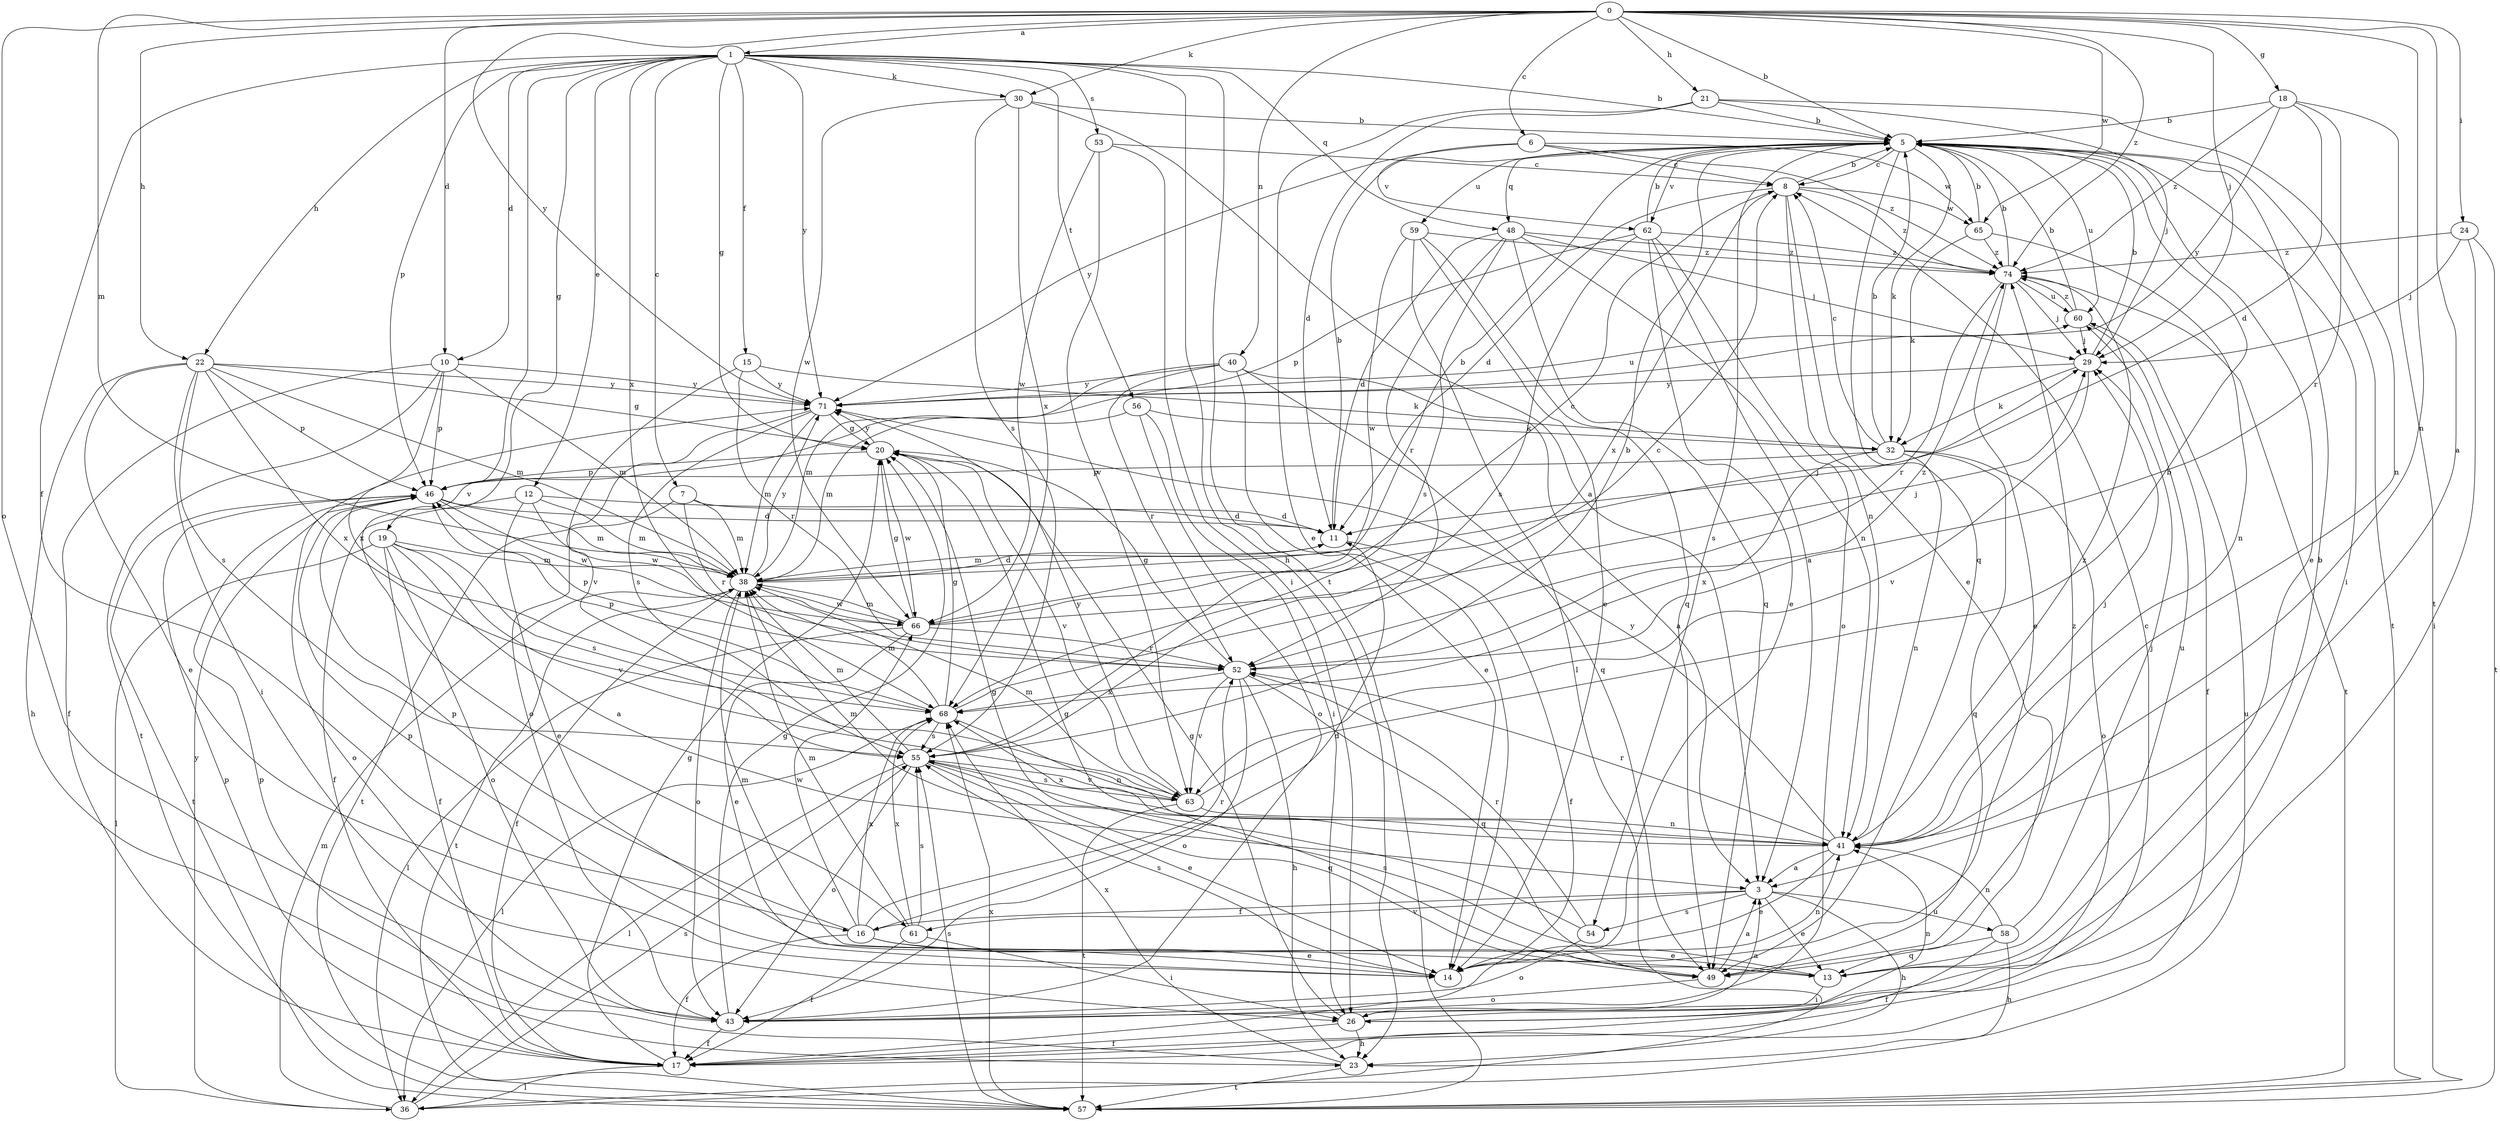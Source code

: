 strict digraph  {
0;
1;
3;
5;
6;
7;
8;
10;
11;
12;
13;
14;
15;
16;
17;
18;
19;
20;
21;
22;
23;
24;
26;
29;
30;
32;
36;
38;
40;
41;
43;
46;
48;
49;
52;
53;
54;
55;
56;
57;
58;
59;
60;
61;
62;
63;
65;
66;
68;
71;
74;
0 -> 1  [label=a];
0 -> 3  [label=a];
0 -> 5  [label=b];
0 -> 6  [label=c];
0 -> 10  [label=d];
0 -> 18  [label=g];
0 -> 21  [label=h];
0 -> 22  [label=h];
0 -> 24  [label=i];
0 -> 29  [label=j];
0 -> 30  [label=k];
0 -> 38  [label=m];
0 -> 40  [label=n];
0 -> 41  [label=n];
0 -> 43  [label=o];
0 -> 65  [label=w];
0 -> 71  [label=y];
0 -> 74  [label=z];
1 -> 5  [label=b];
1 -> 7  [label=c];
1 -> 10  [label=d];
1 -> 12  [label=e];
1 -> 15  [label=f];
1 -> 16  [label=f];
1 -> 19  [label=g];
1 -> 20  [label=g];
1 -> 22  [label=h];
1 -> 23  [label=h];
1 -> 30  [label=k];
1 -> 46  [label=p];
1 -> 48  [label=q];
1 -> 53  [label=s];
1 -> 56  [label=t];
1 -> 57  [label=t];
1 -> 61  [label=v];
1 -> 68  [label=x];
1 -> 71  [label=y];
3 -> 13  [label=e];
3 -> 16  [label=f];
3 -> 23  [label=h];
3 -> 54  [label=s];
3 -> 58  [label=u];
3 -> 61  [label=v];
5 -> 8  [label=c];
5 -> 13  [label=e];
5 -> 26  [label=i];
5 -> 32  [label=k];
5 -> 48  [label=q];
5 -> 49  [label=q];
5 -> 54  [label=s];
5 -> 57  [label=t];
5 -> 59  [label=u];
5 -> 60  [label=u];
5 -> 62  [label=v];
6 -> 8  [label=c];
6 -> 62  [label=v];
6 -> 65  [label=w];
6 -> 71  [label=y];
6 -> 74  [label=z];
7 -> 11  [label=d];
7 -> 38  [label=m];
7 -> 52  [label=r];
7 -> 57  [label=t];
8 -> 5  [label=b];
8 -> 11  [label=d];
8 -> 13  [label=e];
8 -> 41  [label=n];
8 -> 65  [label=w];
8 -> 68  [label=x];
8 -> 74  [label=z];
10 -> 17  [label=f];
10 -> 38  [label=m];
10 -> 46  [label=p];
10 -> 57  [label=t];
10 -> 68  [label=x];
10 -> 71  [label=y];
11 -> 5  [label=b];
11 -> 17  [label=f];
11 -> 38  [label=m];
12 -> 11  [label=d];
12 -> 13  [label=e];
12 -> 17  [label=f];
12 -> 38  [label=m];
12 -> 66  [label=w];
13 -> 5  [label=b];
13 -> 26  [label=i];
13 -> 38  [label=m];
13 -> 55  [label=s];
13 -> 60  [label=u];
14 -> 41  [label=n];
14 -> 46  [label=p];
14 -> 55  [label=s];
15 -> 32  [label=k];
15 -> 52  [label=r];
15 -> 63  [label=v];
15 -> 71  [label=y];
16 -> 11  [label=d];
16 -> 13  [label=e];
16 -> 14  [label=e];
16 -> 17  [label=f];
16 -> 46  [label=p];
16 -> 52  [label=r];
16 -> 66  [label=w];
16 -> 68  [label=x];
17 -> 8  [label=c];
17 -> 20  [label=g];
17 -> 36  [label=l];
17 -> 46  [label=p];
18 -> 5  [label=b];
18 -> 11  [label=d];
18 -> 52  [label=r];
18 -> 57  [label=t];
18 -> 71  [label=y];
18 -> 74  [label=z];
19 -> 3  [label=a];
19 -> 17  [label=f];
19 -> 36  [label=l];
19 -> 38  [label=m];
19 -> 43  [label=o];
19 -> 55  [label=s];
19 -> 63  [label=v];
20 -> 46  [label=p];
20 -> 63  [label=v];
20 -> 66  [label=w];
20 -> 71  [label=y];
21 -> 5  [label=b];
21 -> 11  [label=d];
21 -> 14  [label=e];
21 -> 29  [label=j];
21 -> 41  [label=n];
22 -> 14  [label=e];
22 -> 20  [label=g];
22 -> 23  [label=h];
22 -> 26  [label=i];
22 -> 38  [label=m];
22 -> 46  [label=p];
22 -> 55  [label=s];
22 -> 68  [label=x];
22 -> 71  [label=y];
23 -> 46  [label=p];
23 -> 57  [label=t];
23 -> 68  [label=x];
24 -> 26  [label=i];
24 -> 29  [label=j];
24 -> 57  [label=t];
24 -> 74  [label=z];
26 -> 3  [label=a];
26 -> 17  [label=f];
26 -> 20  [label=g];
26 -> 23  [label=h];
26 -> 41  [label=n];
29 -> 5  [label=b];
29 -> 32  [label=k];
29 -> 63  [label=v];
29 -> 71  [label=y];
30 -> 3  [label=a];
30 -> 5  [label=b];
30 -> 55  [label=s];
30 -> 66  [label=w];
30 -> 68  [label=x];
32 -> 5  [label=b];
32 -> 8  [label=c];
32 -> 41  [label=n];
32 -> 43  [label=o];
32 -> 46  [label=p];
32 -> 49  [label=q];
32 -> 68  [label=x];
36 -> 38  [label=m];
36 -> 55  [label=s];
36 -> 60  [label=u];
36 -> 71  [label=y];
38 -> 5  [label=b];
38 -> 11  [label=d];
38 -> 17  [label=f];
38 -> 29  [label=j];
38 -> 43  [label=o];
38 -> 57  [label=t];
38 -> 66  [label=w];
38 -> 71  [label=y];
40 -> 3  [label=a];
40 -> 14  [label=e];
40 -> 38  [label=m];
40 -> 49  [label=q];
40 -> 52  [label=r];
40 -> 71  [label=y];
41 -> 3  [label=a];
41 -> 14  [label=e];
41 -> 29  [label=j];
41 -> 38  [label=m];
41 -> 52  [label=r];
41 -> 68  [label=x];
41 -> 71  [label=y];
41 -> 74  [label=z];
43 -> 17  [label=f];
43 -> 20  [label=g];
46 -> 11  [label=d];
46 -> 38  [label=m];
46 -> 43  [label=o];
46 -> 57  [label=t];
46 -> 66  [label=w];
48 -> 11  [label=d];
48 -> 29  [label=j];
48 -> 41  [label=n];
48 -> 49  [label=q];
48 -> 52  [label=r];
48 -> 55  [label=s];
48 -> 74  [label=z];
49 -> 3  [label=a];
49 -> 20  [label=g];
49 -> 43  [label=o];
49 -> 74  [label=z];
52 -> 20  [label=g];
52 -> 23  [label=h];
52 -> 43  [label=o];
52 -> 46  [label=p];
52 -> 49  [label=q];
52 -> 63  [label=v];
52 -> 68  [label=x];
52 -> 74  [label=z];
53 -> 8  [label=c];
53 -> 26  [label=i];
53 -> 63  [label=v];
53 -> 66  [label=w];
54 -> 20  [label=g];
54 -> 43  [label=o];
54 -> 52  [label=r];
55 -> 5  [label=b];
55 -> 14  [label=e];
55 -> 36  [label=l];
55 -> 38  [label=m];
55 -> 43  [label=o];
55 -> 49  [label=q];
55 -> 63  [label=v];
56 -> 26  [label=i];
56 -> 32  [label=k];
56 -> 38  [label=m];
56 -> 43  [label=o];
57 -> 55  [label=s];
57 -> 68  [label=x];
58 -> 17  [label=f];
58 -> 23  [label=h];
58 -> 29  [label=j];
58 -> 41  [label=n];
58 -> 49  [label=q];
59 -> 14  [label=e];
59 -> 36  [label=l];
59 -> 49  [label=q];
59 -> 66  [label=w];
59 -> 74  [label=z];
60 -> 5  [label=b];
60 -> 17  [label=f];
60 -> 29  [label=j];
60 -> 74  [label=z];
61 -> 17  [label=f];
61 -> 26  [label=i];
61 -> 38  [label=m];
61 -> 55  [label=s];
61 -> 68  [label=x];
62 -> 3  [label=a];
62 -> 5  [label=b];
62 -> 14  [label=e];
62 -> 43  [label=o];
62 -> 46  [label=p];
62 -> 55  [label=s];
62 -> 74  [label=z];
63 -> 5  [label=b];
63 -> 38  [label=m];
63 -> 41  [label=n];
63 -> 55  [label=s];
63 -> 57  [label=t];
63 -> 71  [label=y];
65 -> 5  [label=b];
65 -> 32  [label=k];
65 -> 41  [label=n];
65 -> 74  [label=z];
66 -> 8  [label=c];
66 -> 14  [label=e];
66 -> 20  [label=g];
66 -> 29  [label=j];
66 -> 36  [label=l];
66 -> 38  [label=m];
66 -> 52  [label=r];
68 -> 8  [label=c];
68 -> 20  [label=g];
68 -> 36  [label=l];
68 -> 38  [label=m];
68 -> 41  [label=n];
68 -> 46  [label=p];
68 -> 55  [label=s];
71 -> 20  [label=g];
71 -> 38  [label=m];
71 -> 43  [label=o];
71 -> 55  [label=s];
71 -> 60  [label=u];
74 -> 5  [label=b];
74 -> 14  [label=e];
74 -> 29  [label=j];
74 -> 52  [label=r];
74 -> 57  [label=t];
74 -> 60  [label=u];
}
